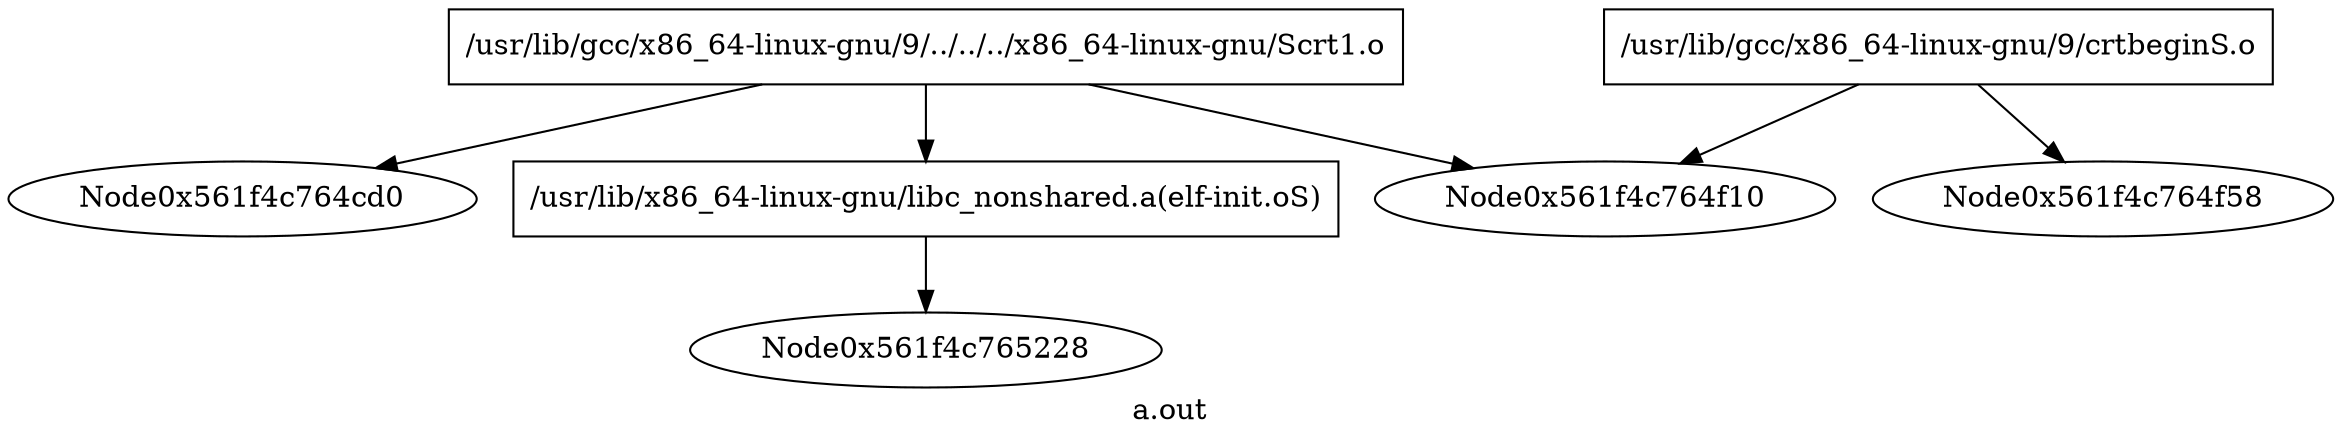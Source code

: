 digraph "a.out" {
	label="a.out";

	Node0x561f4c764778 [shape=record,label="{/usr/lib/gcc/x86_64-linux-gnu/9/../../../x86_64-linux-gnu/Scrt1.o}"];
	Node0x561f4c764778 -> Node0x561f4c764cd0;
	Node0x561f4c764778 -> Node0x561f4c764b68;
	Node0x561f4c764778 -> Node0x561f4c764f10;
	Node0x561f4c7654b0 [shape=record,label="{/usr/lib/gcc/x86_64-linux-gnu/9/crtbeginS.o}"];
	Node0x561f4c7654b0 -> Node0x561f4c764f58;
	Node0x561f4c7654b0 -> Node0x561f4c764f10;
	Node0x561f4c764b68 [shape=record,label="{/usr/lib/x86_64-linux-gnu/libc_nonshared.a(elf-init.oS)}"];
	Node0x561f4c764b68 -> Node0x561f4c765228;
}
